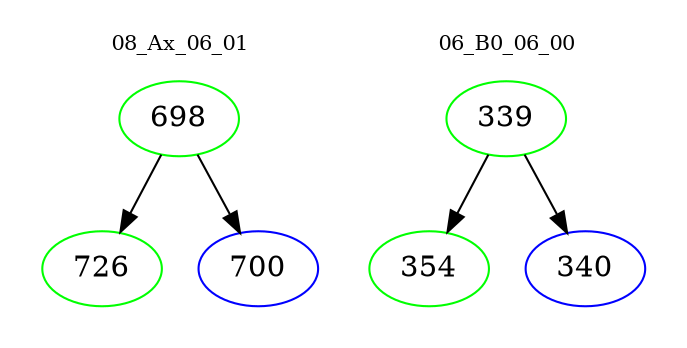 digraph{
subgraph cluster_0 {
color = white
label = "08_Ax_06_01";
fontsize=10;
T0_698 [label="698", color="green"]
T0_698 -> T0_726 [color="black"]
T0_726 [label="726", color="green"]
T0_698 -> T0_700 [color="black"]
T0_700 [label="700", color="blue"]
}
subgraph cluster_1 {
color = white
label = "06_B0_06_00";
fontsize=10;
T1_339 [label="339", color="green"]
T1_339 -> T1_354 [color="black"]
T1_354 [label="354", color="green"]
T1_339 -> T1_340 [color="black"]
T1_340 [label="340", color="blue"]
}
}
